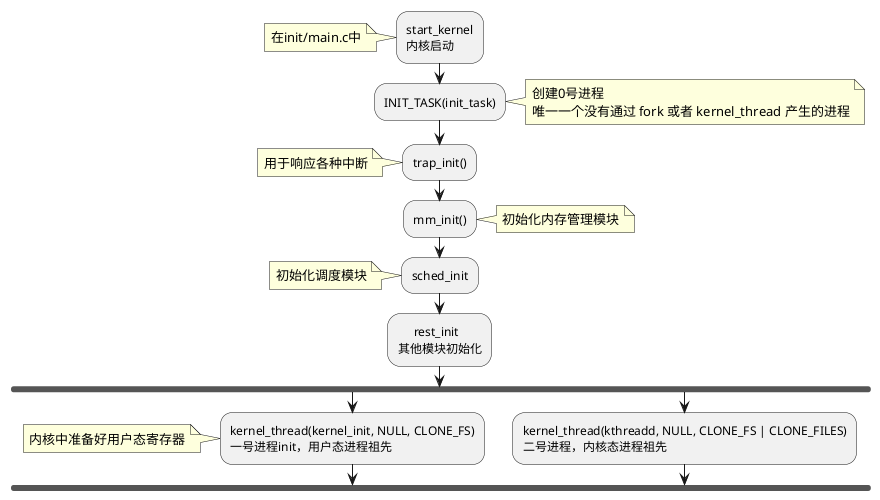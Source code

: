@startuml
:start_kernel
内核启动;
note left
在init/main.c中
end note
:INIT_TASK(init_task);
note right
创建0号进程
唯一一个没有通过 fork 或者 kernel_thread 产生的进程
end note
:trap_init();
note left
用于响应各种中断
end note
:mm_init();
note right
初始化内存管理模块
end note
:sched_init;
note left
初始化调度模块
end note
:     rest_init
其他模块初始化;
fork
:kernel_thread(kernel_init, NULL, CLONE_FS)
一号进程init，用户态进程祖先;
note left
内核中准备好用户态寄存器
end note
fork again
:kernel_thread(kthreadd, NULL, CLONE_FS | CLONE_FILES)
二号进程，内核态进程祖先;
end fork
@enduml